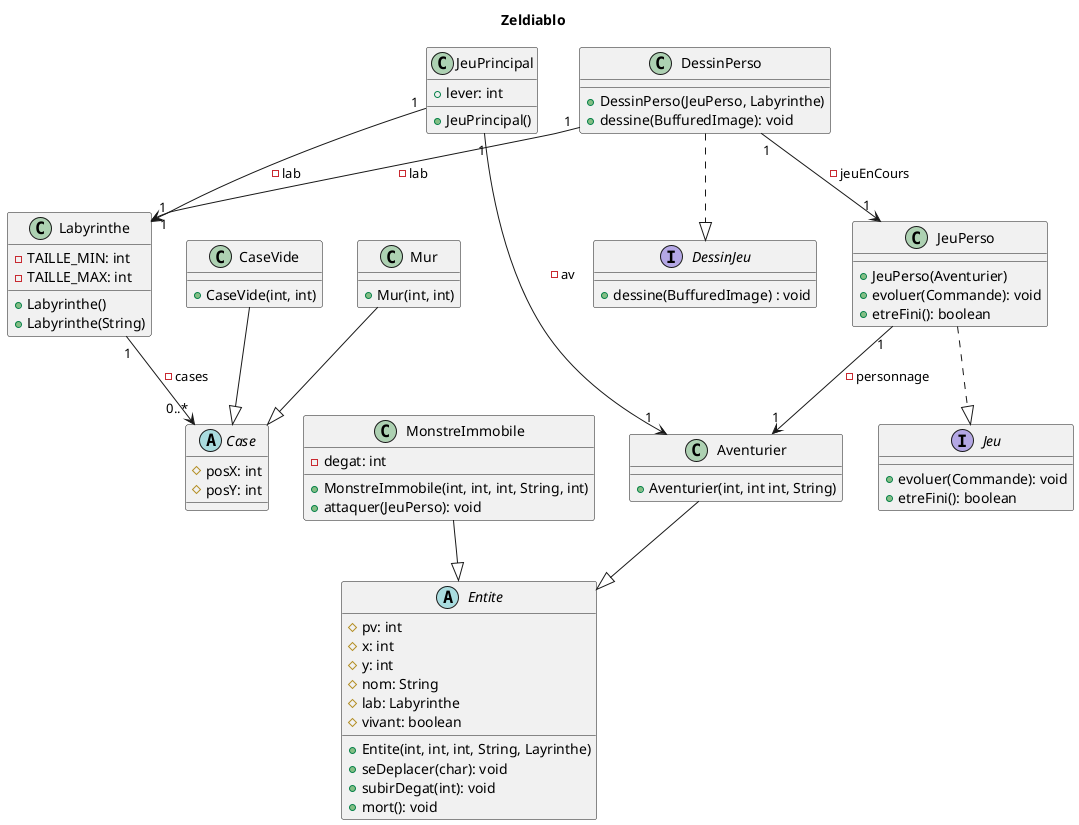 "plantuml.exportOutDir": "."
@startuml 
title Zeldiablo

interface Jeu {
    +evoluer(Commande): void
    +etreFini(): boolean
}

class JeuPrincipal {
    +lever: int
    +JeuPrincipal()
}

class JeuPerso {
    +JeuPerso(Aventurier)
    +evoluer(Commande): void
    +etreFini(): boolean
}

interface DessinJeu {
    +dessine(BuffuredImage) : void
}

class DessinPerso {
    +DessinPerso(JeuPerso, Labyrinthe)
    +dessine(BuffuredImage): void
}

class Labyrinthe {
    -TAILLE_MIN: int
    -TAILLE_MAX: int
    +Labyrinthe()
    +Labyrinthe(String)
}

class MonstreImmobile {
    -degat: int

    +MonstreImmobile(int, int, int, String, int)
    +attaquer(JeuPerso): void
}

abstract Case {
    #posX: int
    #posY: int
}

class CaseVide {
    +CaseVide(int, int)
}

class Mur {
    +Mur(int, int)
}

abstract Entite {
    #pv: int
    #x: int
    #y: int
    #nom: String
    #lab: Labyrinthe
    #vivant: boolean

    +Entite(int, int, int, String, Layrinthe)
    +seDeplacer(char): void
    +subirDegat(int): void
    +mort(): void
}

class Aventurier {
    +Aventurier(int, int int, String)
}

DessinPerso "1" --> "1" Labyrinthe : -lab
JeuPrincipal "1" --> "1" Labyrinthe : -lab
JeuPrincipal "1" --> "1" Aventurier : -av
JeuPerso "1" --> "1" Aventurier : -personnage
DessinPerso "1" --> "1" JeuPerso : -jeuEnCours
Labyrinthe "1" --> "0..*" Case : -cases

JeuPerso ..|> Jeu
DessinPerso ..|> DessinJeu
CaseVide --|> Case
Mur --|> Case
Aventurier --|> Entite
MonstreImmobile --|> Entite

@enduml
